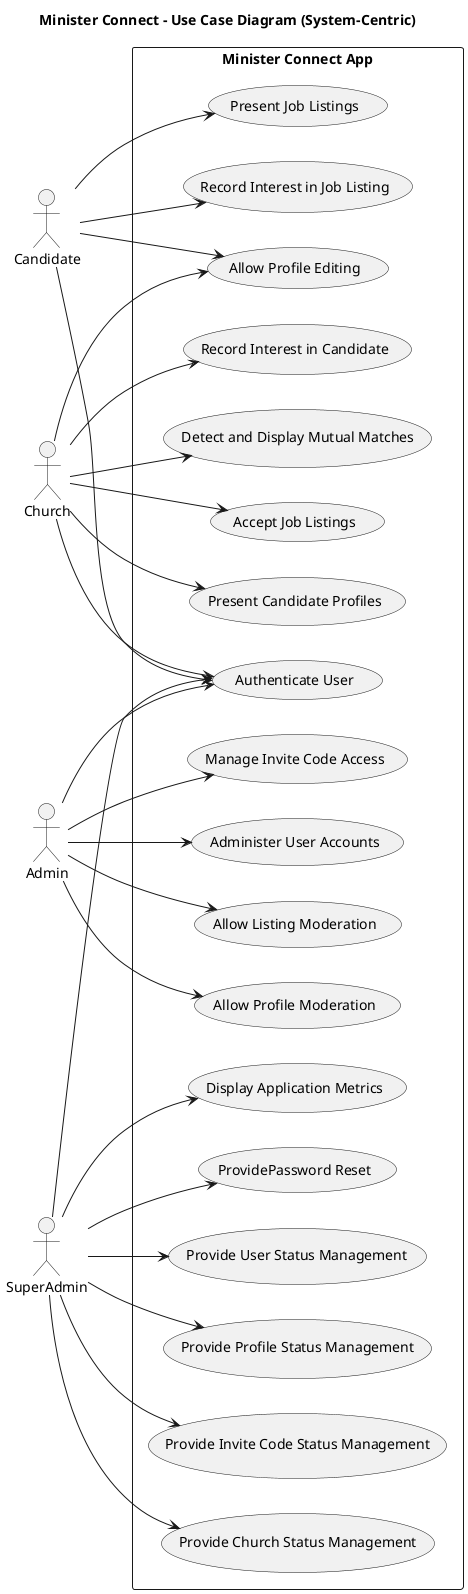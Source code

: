 @startuml MinisterConnectUseCaseDiagram

title Minister Connect - Use Case Diagram (System-Centric)
left to right direction

actor Candidate
actor Church
actor Admin
actor SuperAdmin

rectangle "Minister Connect App" {

  (Authenticate User)

  (Allow Profile Editing)
  (Present Job Listings)
  (Record Interest in Job Listing)
  
  (Accept Job Listings)
  (Present Candidate Profiles)
  (Record Interest in Candidate)
  (Detect and Display Mutual Matches)

  (Allow Listing Moderation)
  (Allow Profile Moderation)
  (Manage Invite Code Access)
  (Administer User Accounts)

  (Display Application Metrics)
  (ProvidePassword Reset)
  (Provide User Status Management)
  (Provide Profile Status Management)
  (Provide Invite Code Status Management)
  (Provide Church Status Management)
}

Candidate --> (Authenticate User)
Candidate --> (Allow Profile Editing)
Candidate --> (Present Job Listings)
Candidate --> (Record Interest in Job Listing)

Church --> (Authenticate User)
Church --> (Allow Profile Editing)
Church --> (Accept Job Listings)
Church --> (Present Candidate Profiles)
Church --> (Record Interest in Candidate)
Church --> (Detect and Display Mutual Matches)

Admin --> (Authenticate User)
Admin --> (Allow Listing Moderation)
Admin --> (Allow Profile Moderation)
Admin --> (Manage Invite Code Access)
Admin --> (Administer User Accounts)

SuperAdmin --> (Authenticate User)
SuperAdmin --> (Display Application Metrics)
SuperAdmin --> (ProvidePassword Reset)
SuperAdmin --> (Provide User Status Management)
SuperAdmin --> (Provide Profile Status Management)
SuperAdmin --> (Provide Invite Code Status Management)
SuperAdmin --> (Provide Church Status Management)
@enduml
